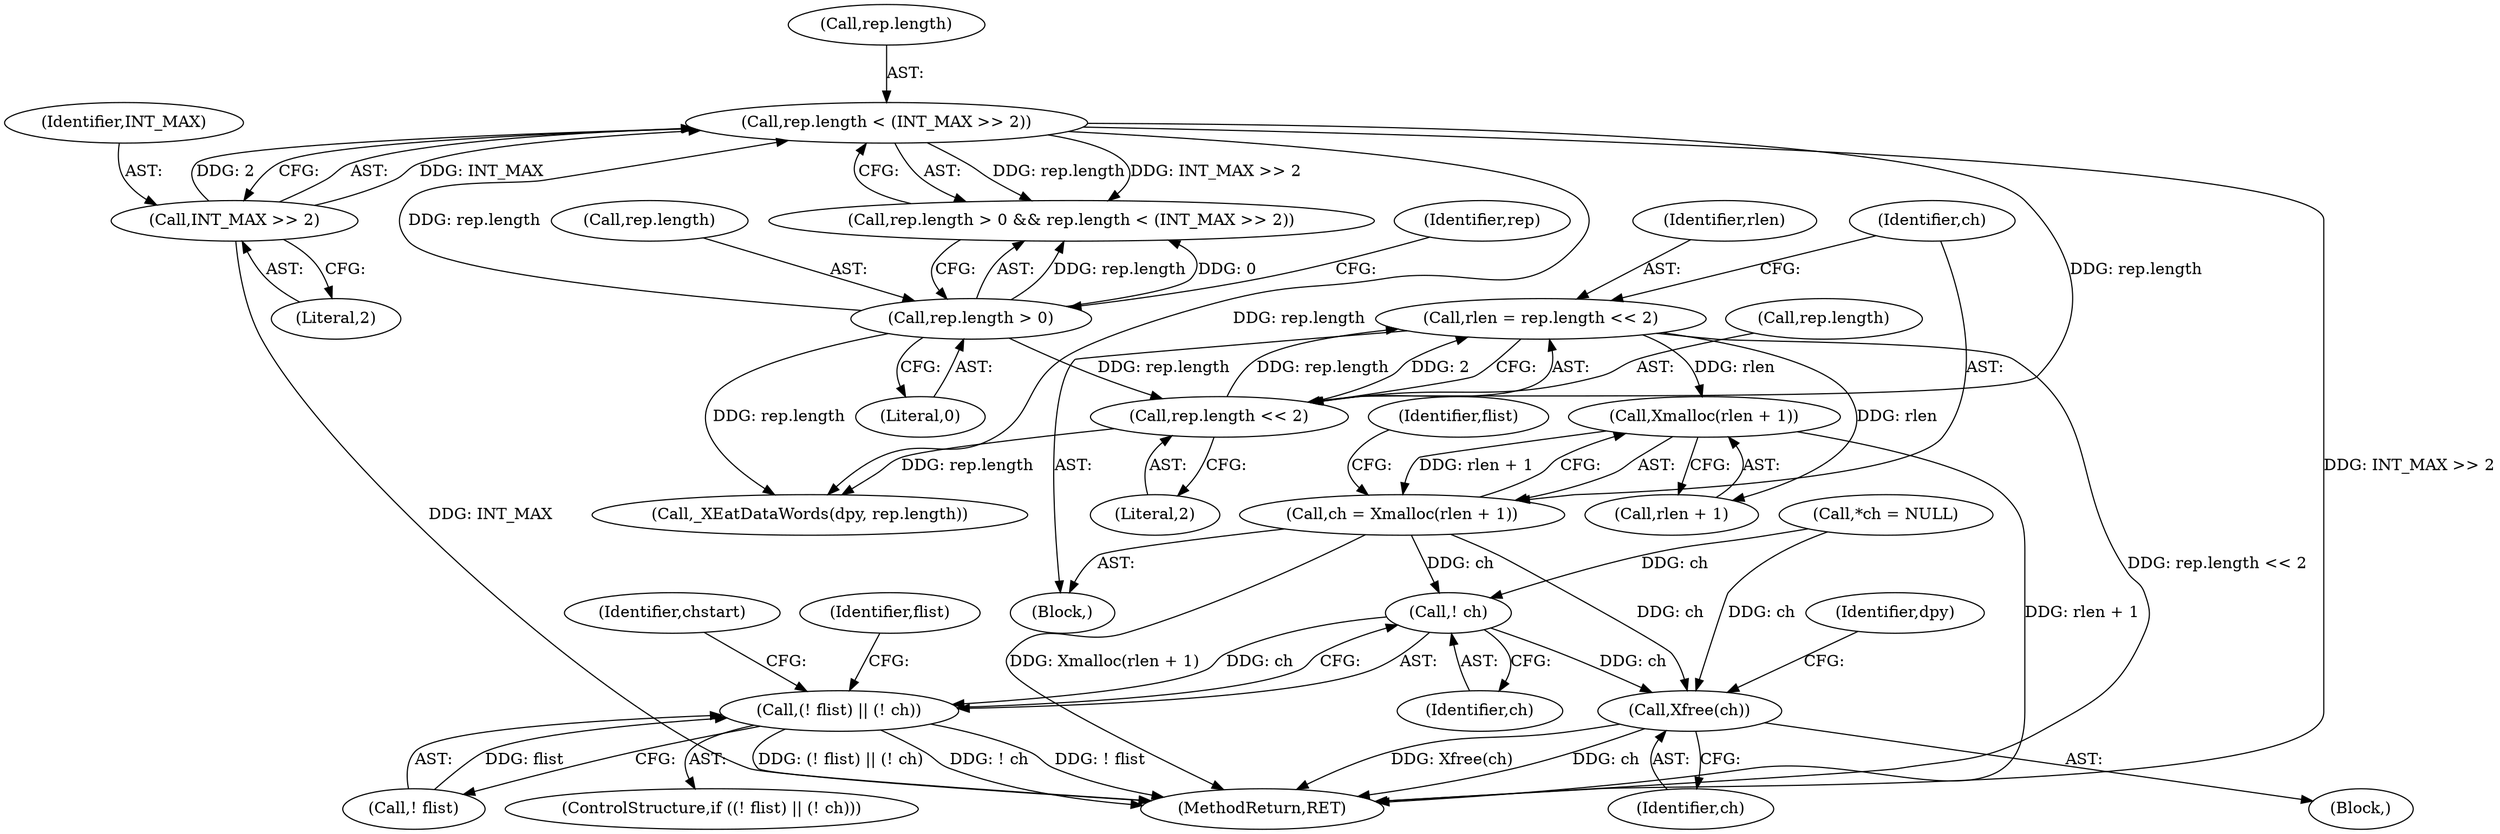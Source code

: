 digraph "0_libx11_b469da1430cdcee06e31c6251b83aede072a1ff0@API" {
"1000232" [label="(Call,Xmalloc(rlen + 1))"];
"1000223" [label="(Call,rlen = rep.length << 2)"];
"1000225" [label="(Call,rep.length << 2)"];
"1000215" [label="(Call,rep.length < (INT_MAX >> 2))"];
"1000210" [label="(Call,rep.length > 0)"];
"1000219" [label="(Call,INT_MAX >> 2)"];
"1000230" [label="(Call,ch = Xmalloc(rlen + 1))"];
"1000240" [label="(Call,! ch)"];
"1000237" [label="(Call,(! flist) || (! ch))"];
"1000245" [label="(Call,Xfree(ch))"];
"1000241" [label="(Identifier,ch)"];
"1000232" [label="(Call,Xmalloc(rlen + 1))"];
"1000266" [label="(Identifier,chstart)"];
"1000221" [label="(Literal,2)"];
"1000217" [label="(Identifier,rep)"];
"1000224" [label="(Identifier,rlen)"];
"1000214" [label="(Literal,0)"];
"1000226" [label="(Call,rep.length)"];
"1000239" [label="(Identifier,flist)"];
"1000123" [label="(Call,*ch = NULL)"];
"1000219" [label="(Call,INT_MAX >> 2)"];
"1000216" [label="(Call,rep.length)"];
"1000245" [label="(Call,Xfree(ch))"];
"1000229" [label="(Literal,2)"];
"1000240" [label="(Call,! ch)"];
"1000230" [label="(Call,ch = Xmalloc(rlen + 1))"];
"1000246" [label="(Identifier,ch)"];
"1000215" [label="(Call,rep.length < (INT_MAX >> 2))"];
"1000233" [label="(Call,rlen + 1)"];
"1000248" [label="(Identifier,dpy)"];
"1000225" [label="(Call,rep.length << 2)"];
"1000376" [label="(MethodReturn,RET)"];
"1000209" [label="(Call,rep.length > 0 && rep.length < (INT_MAX >> 2))"];
"1000247" [label="(Call,_XEatDataWords(dpy, rep.length))"];
"1000220" [label="(Identifier,INT_MAX)"];
"1000231" [label="(Identifier,ch)"];
"1000237" [label="(Call,(! flist) || (! ch))"];
"1000238" [label="(Call,! flist)"];
"1000244" [label="(Identifier,flist)"];
"1000236" [label="(ControlStructure,if ((! flist) || (! ch)))"];
"1000222" [label="(Block,)"];
"1000242" [label="(Block,)"];
"1000223" [label="(Call,rlen = rep.length << 2)"];
"1000210" [label="(Call,rep.length > 0)"];
"1000211" [label="(Call,rep.length)"];
"1000232" -> "1000230"  [label="AST: "];
"1000232" -> "1000233"  [label="CFG: "];
"1000233" -> "1000232"  [label="AST: "];
"1000230" -> "1000232"  [label="CFG: "];
"1000232" -> "1000376"  [label="DDG: rlen + 1"];
"1000232" -> "1000230"  [label="DDG: rlen + 1"];
"1000223" -> "1000232"  [label="DDG: rlen"];
"1000223" -> "1000222"  [label="AST: "];
"1000223" -> "1000225"  [label="CFG: "];
"1000224" -> "1000223"  [label="AST: "];
"1000225" -> "1000223"  [label="AST: "];
"1000231" -> "1000223"  [label="CFG: "];
"1000223" -> "1000376"  [label="DDG: rep.length << 2"];
"1000225" -> "1000223"  [label="DDG: rep.length"];
"1000225" -> "1000223"  [label="DDG: 2"];
"1000223" -> "1000233"  [label="DDG: rlen"];
"1000225" -> "1000229"  [label="CFG: "];
"1000226" -> "1000225"  [label="AST: "];
"1000229" -> "1000225"  [label="AST: "];
"1000215" -> "1000225"  [label="DDG: rep.length"];
"1000210" -> "1000225"  [label="DDG: rep.length"];
"1000225" -> "1000247"  [label="DDG: rep.length"];
"1000215" -> "1000209"  [label="AST: "];
"1000215" -> "1000219"  [label="CFG: "];
"1000216" -> "1000215"  [label="AST: "];
"1000219" -> "1000215"  [label="AST: "];
"1000209" -> "1000215"  [label="CFG: "];
"1000215" -> "1000376"  [label="DDG: INT_MAX >> 2"];
"1000215" -> "1000209"  [label="DDG: rep.length"];
"1000215" -> "1000209"  [label="DDG: INT_MAX >> 2"];
"1000210" -> "1000215"  [label="DDG: rep.length"];
"1000219" -> "1000215"  [label="DDG: INT_MAX"];
"1000219" -> "1000215"  [label="DDG: 2"];
"1000215" -> "1000247"  [label="DDG: rep.length"];
"1000210" -> "1000209"  [label="AST: "];
"1000210" -> "1000214"  [label="CFG: "];
"1000211" -> "1000210"  [label="AST: "];
"1000214" -> "1000210"  [label="AST: "];
"1000217" -> "1000210"  [label="CFG: "];
"1000209" -> "1000210"  [label="CFG: "];
"1000210" -> "1000209"  [label="DDG: rep.length"];
"1000210" -> "1000209"  [label="DDG: 0"];
"1000210" -> "1000247"  [label="DDG: rep.length"];
"1000219" -> "1000221"  [label="CFG: "];
"1000220" -> "1000219"  [label="AST: "];
"1000221" -> "1000219"  [label="AST: "];
"1000219" -> "1000376"  [label="DDG: INT_MAX"];
"1000230" -> "1000222"  [label="AST: "];
"1000231" -> "1000230"  [label="AST: "];
"1000239" -> "1000230"  [label="CFG: "];
"1000230" -> "1000376"  [label="DDG: Xmalloc(rlen + 1)"];
"1000230" -> "1000240"  [label="DDG: ch"];
"1000230" -> "1000245"  [label="DDG: ch"];
"1000240" -> "1000237"  [label="AST: "];
"1000240" -> "1000241"  [label="CFG: "];
"1000241" -> "1000240"  [label="AST: "];
"1000237" -> "1000240"  [label="CFG: "];
"1000240" -> "1000237"  [label="DDG: ch"];
"1000123" -> "1000240"  [label="DDG: ch"];
"1000240" -> "1000245"  [label="DDG: ch"];
"1000237" -> "1000236"  [label="AST: "];
"1000237" -> "1000238"  [label="CFG: "];
"1000238" -> "1000237"  [label="AST: "];
"1000244" -> "1000237"  [label="CFG: "];
"1000266" -> "1000237"  [label="CFG: "];
"1000237" -> "1000376"  [label="DDG: (! flist) || (! ch)"];
"1000237" -> "1000376"  [label="DDG: ! ch"];
"1000237" -> "1000376"  [label="DDG: ! flist"];
"1000238" -> "1000237"  [label="DDG: flist"];
"1000245" -> "1000242"  [label="AST: "];
"1000245" -> "1000246"  [label="CFG: "];
"1000246" -> "1000245"  [label="AST: "];
"1000248" -> "1000245"  [label="CFG: "];
"1000245" -> "1000376"  [label="DDG: Xfree(ch)"];
"1000245" -> "1000376"  [label="DDG: ch"];
"1000123" -> "1000245"  [label="DDG: ch"];
}
